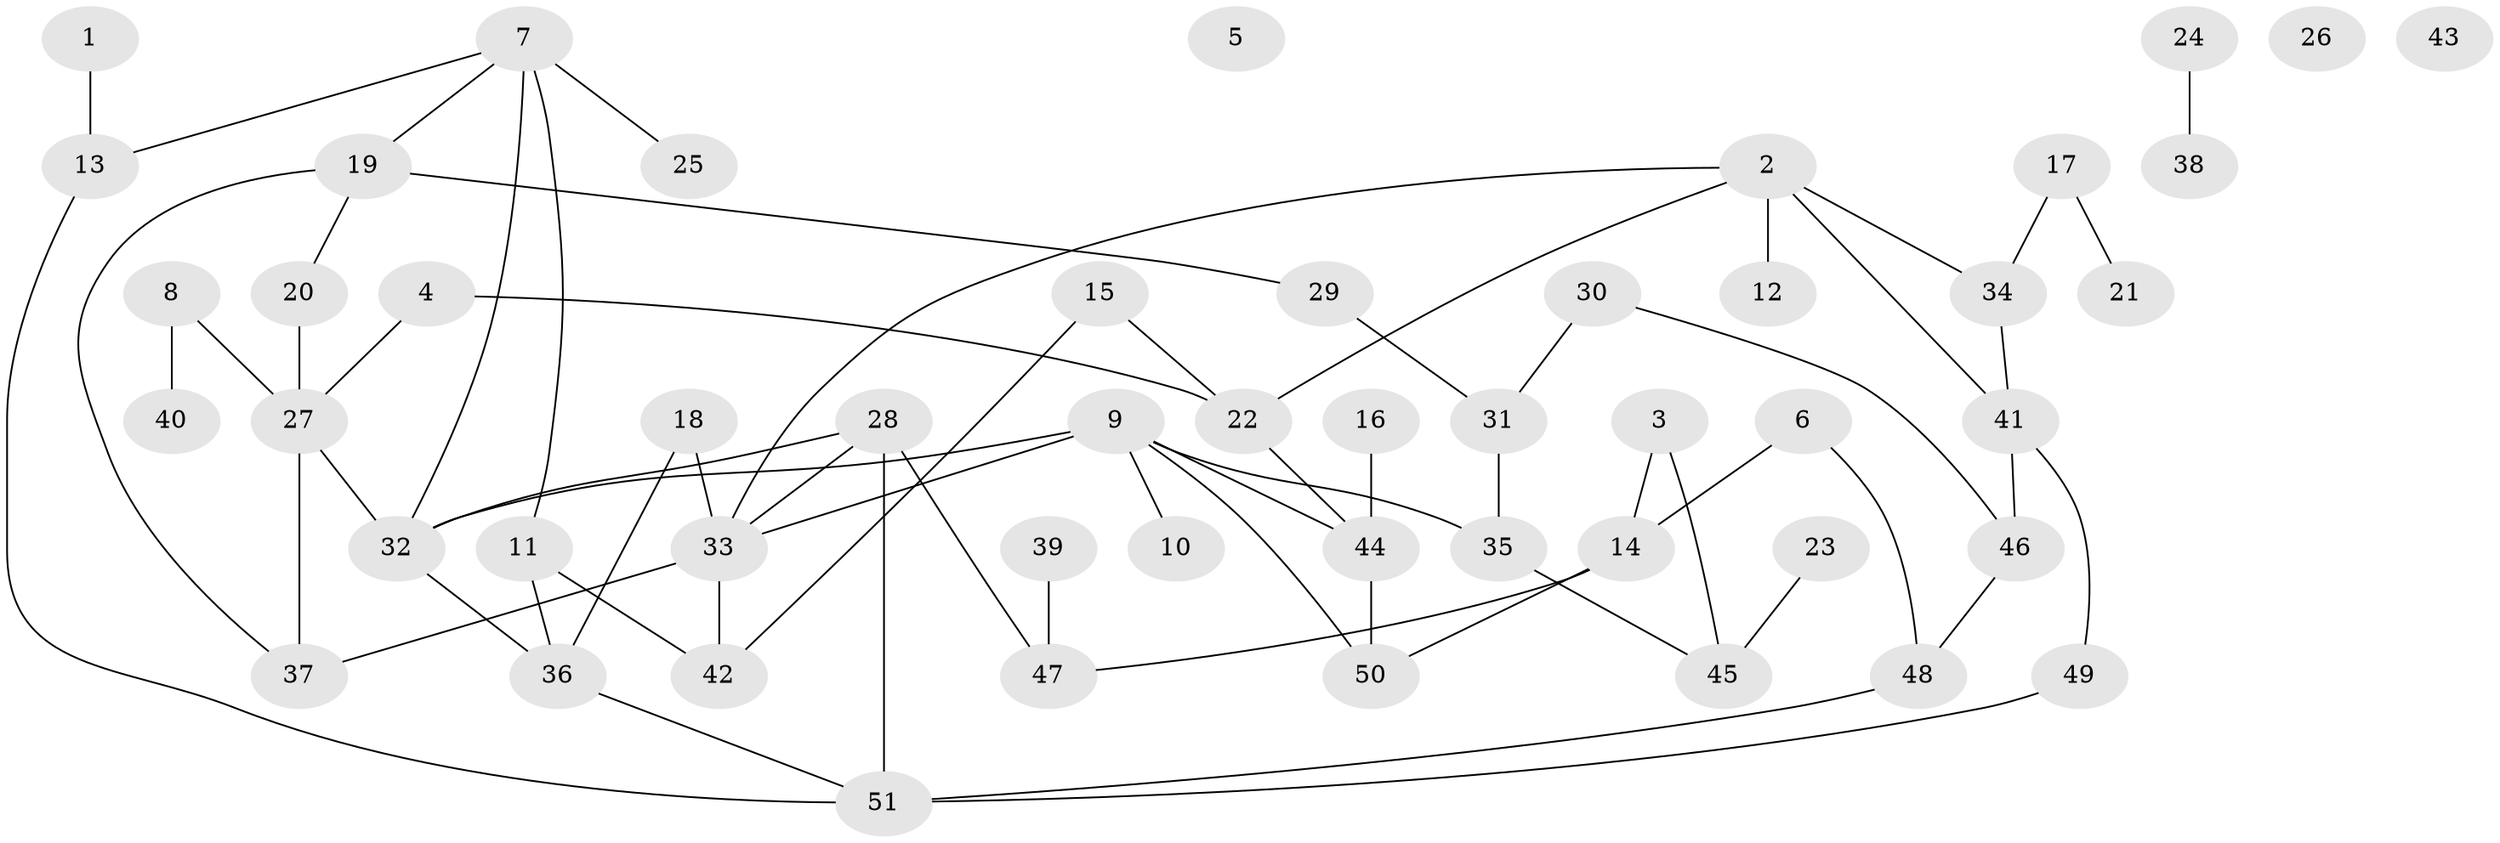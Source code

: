 // coarse degree distribution, {2: 0.23333333333333334, 4: 0.23333333333333334, 0: 0.13333333333333333, 1: 0.1, 6: 0.13333333333333333, 3: 0.13333333333333333, 5: 0.03333333333333333}
// Generated by graph-tools (version 1.1) at 2025/41/03/06/25 10:41:23]
// undirected, 51 vertices, 67 edges
graph export_dot {
graph [start="1"]
  node [color=gray90,style=filled];
  1;
  2;
  3;
  4;
  5;
  6;
  7;
  8;
  9;
  10;
  11;
  12;
  13;
  14;
  15;
  16;
  17;
  18;
  19;
  20;
  21;
  22;
  23;
  24;
  25;
  26;
  27;
  28;
  29;
  30;
  31;
  32;
  33;
  34;
  35;
  36;
  37;
  38;
  39;
  40;
  41;
  42;
  43;
  44;
  45;
  46;
  47;
  48;
  49;
  50;
  51;
  1 -- 13;
  2 -- 12;
  2 -- 22;
  2 -- 33;
  2 -- 34;
  2 -- 41;
  3 -- 14;
  3 -- 45;
  4 -- 22;
  4 -- 27;
  6 -- 14;
  6 -- 48;
  7 -- 11;
  7 -- 13;
  7 -- 19;
  7 -- 25;
  7 -- 32;
  8 -- 27;
  8 -- 40;
  9 -- 10;
  9 -- 32;
  9 -- 33;
  9 -- 35;
  9 -- 44;
  9 -- 50;
  11 -- 36;
  11 -- 42;
  13 -- 51;
  14 -- 47;
  14 -- 50;
  15 -- 22;
  15 -- 42;
  16 -- 44;
  17 -- 21;
  17 -- 34;
  18 -- 33;
  18 -- 36;
  19 -- 20;
  19 -- 29;
  19 -- 37;
  20 -- 27;
  22 -- 44;
  23 -- 45;
  24 -- 38;
  27 -- 32;
  27 -- 37;
  28 -- 32;
  28 -- 33;
  28 -- 47;
  28 -- 51;
  29 -- 31;
  30 -- 31;
  30 -- 46;
  31 -- 35;
  32 -- 36;
  33 -- 37;
  33 -- 42;
  34 -- 41;
  35 -- 45;
  36 -- 51;
  39 -- 47;
  41 -- 46;
  41 -- 49;
  44 -- 50;
  46 -- 48;
  48 -- 51;
  49 -- 51;
}
